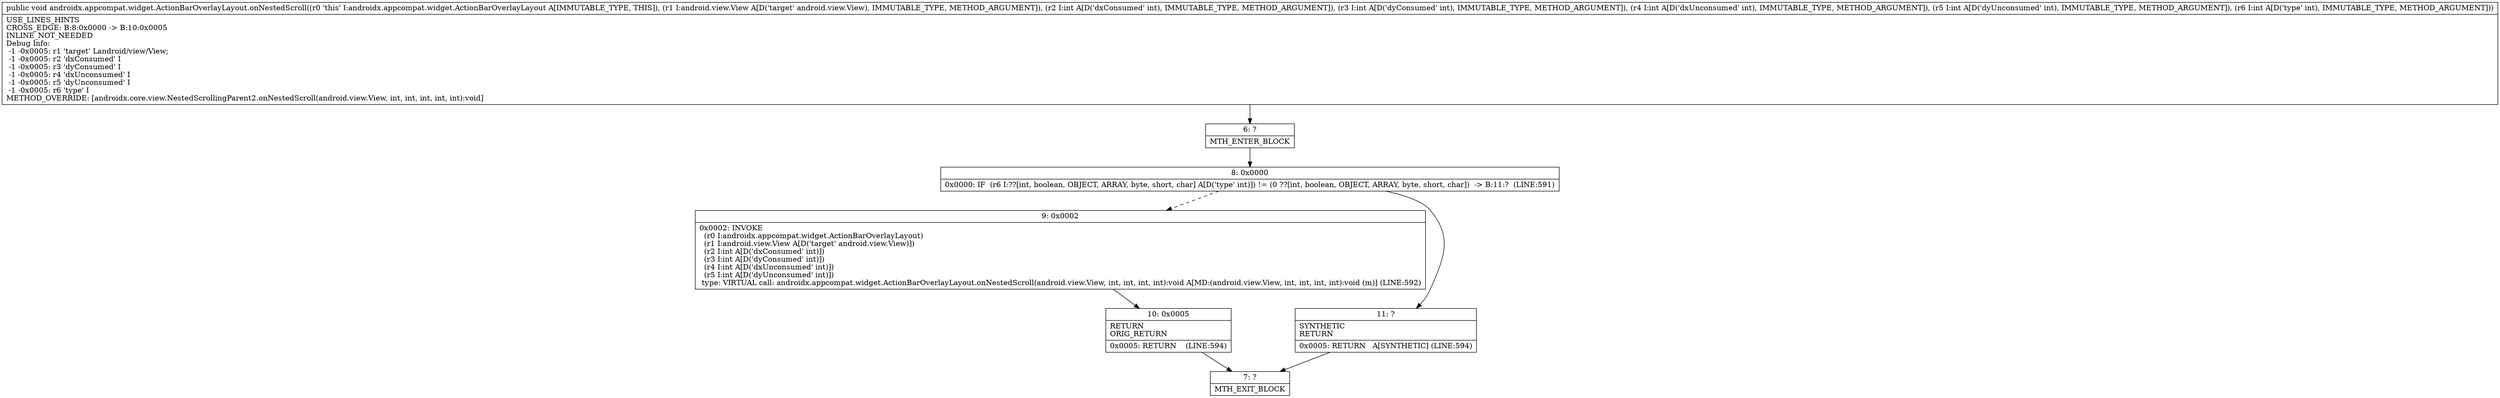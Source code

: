 digraph "CFG forandroidx.appcompat.widget.ActionBarOverlayLayout.onNestedScroll(Landroid\/view\/View;IIIII)V" {
Node_6 [shape=record,label="{6\:\ ?|MTH_ENTER_BLOCK\l}"];
Node_8 [shape=record,label="{8\:\ 0x0000|0x0000: IF  (r6 I:??[int, boolean, OBJECT, ARRAY, byte, short, char] A[D('type' int)]) != (0 ??[int, boolean, OBJECT, ARRAY, byte, short, char])  \-\> B:11:?  (LINE:591)\l}"];
Node_9 [shape=record,label="{9\:\ 0x0002|0x0002: INVOKE  \l  (r0 I:androidx.appcompat.widget.ActionBarOverlayLayout)\l  (r1 I:android.view.View A[D('target' android.view.View)])\l  (r2 I:int A[D('dxConsumed' int)])\l  (r3 I:int A[D('dyConsumed' int)])\l  (r4 I:int A[D('dxUnconsumed' int)])\l  (r5 I:int A[D('dyUnconsumed' int)])\l type: VIRTUAL call: androidx.appcompat.widget.ActionBarOverlayLayout.onNestedScroll(android.view.View, int, int, int, int):void A[MD:(android.view.View, int, int, int, int):void (m)] (LINE:592)\l}"];
Node_10 [shape=record,label="{10\:\ 0x0005|RETURN\lORIG_RETURN\l|0x0005: RETURN    (LINE:594)\l}"];
Node_7 [shape=record,label="{7\:\ ?|MTH_EXIT_BLOCK\l}"];
Node_11 [shape=record,label="{11\:\ ?|SYNTHETIC\lRETURN\l|0x0005: RETURN   A[SYNTHETIC] (LINE:594)\l}"];
MethodNode[shape=record,label="{public void androidx.appcompat.widget.ActionBarOverlayLayout.onNestedScroll((r0 'this' I:androidx.appcompat.widget.ActionBarOverlayLayout A[IMMUTABLE_TYPE, THIS]), (r1 I:android.view.View A[D('target' android.view.View), IMMUTABLE_TYPE, METHOD_ARGUMENT]), (r2 I:int A[D('dxConsumed' int), IMMUTABLE_TYPE, METHOD_ARGUMENT]), (r3 I:int A[D('dyConsumed' int), IMMUTABLE_TYPE, METHOD_ARGUMENT]), (r4 I:int A[D('dxUnconsumed' int), IMMUTABLE_TYPE, METHOD_ARGUMENT]), (r5 I:int A[D('dyUnconsumed' int), IMMUTABLE_TYPE, METHOD_ARGUMENT]), (r6 I:int A[D('type' int), IMMUTABLE_TYPE, METHOD_ARGUMENT]))  | USE_LINES_HINTS\lCROSS_EDGE: B:8:0x0000 \-\> B:10:0x0005\lINLINE_NOT_NEEDED\lDebug Info:\l  \-1 \-0x0005: r1 'target' Landroid\/view\/View;\l  \-1 \-0x0005: r2 'dxConsumed' I\l  \-1 \-0x0005: r3 'dyConsumed' I\l  \-1 \-0x0005: r4 'dxUnconsumed' I\l  \-1 \-0x0005: r5 'dyUnconsumed' I\l  \-1 \-0x0005: r6 'type' I\lMETHOD_OVERRIDE: [androidx.core.view.NestedScrollingParent2.onNestedScroll(android.view.View, int, int, int, int, int):void]\l}"];
MethodNode -> Node_6;Node_6 -> Node_8;
Node_8 -> Node_9[style=dashed];
Node_8 -> Node_11;
Node_9 -> Node_10;
Node_10 -> Node_7;
Node_11 -> Node_7;
}

